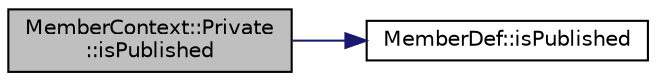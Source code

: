 digraph "MemberContext::Private::isPublished"
{
 // LATEX_PDF_SIZE
  edge [fontname="Helvetica",fontsize="10",labelfontname="Helvetica",labelfontsize="10"];
  node [fontname="Helvetica",fontsize="10",shape=record];
  rankdir="LR";
  Node1 [label="MemberContext::Private\l::isPublished",height=0.2,width=0.4,color="black", fillcolor="grey75", style="filled", fontcolor="black",tooltip=" "];
  Node1 -> Node2 [color="midnightblue",fontsize="10",style="solid",fontname="Helvetica"];
  Node2 [label="MemberDef::isPublished",height=0.2,width=0.4,color="black", fillcolor="white", style="filled",URL="$classMemberDef.html#a92b07d194b0db97594df0116577e9fbf",tooltip=" "];
}
